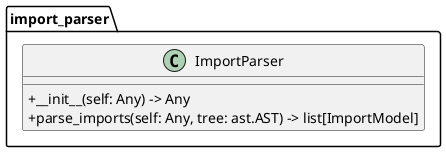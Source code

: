 @startuml
skinparam classAttributeIconSize 0

package "import_parser" {
  class ImportParser {
    +__init__(self: Any) -> Any
    +parse_imports(self: Any, tree: ast.AST) -> list[ImportModel]
  }
}

' Relationships
@enduml